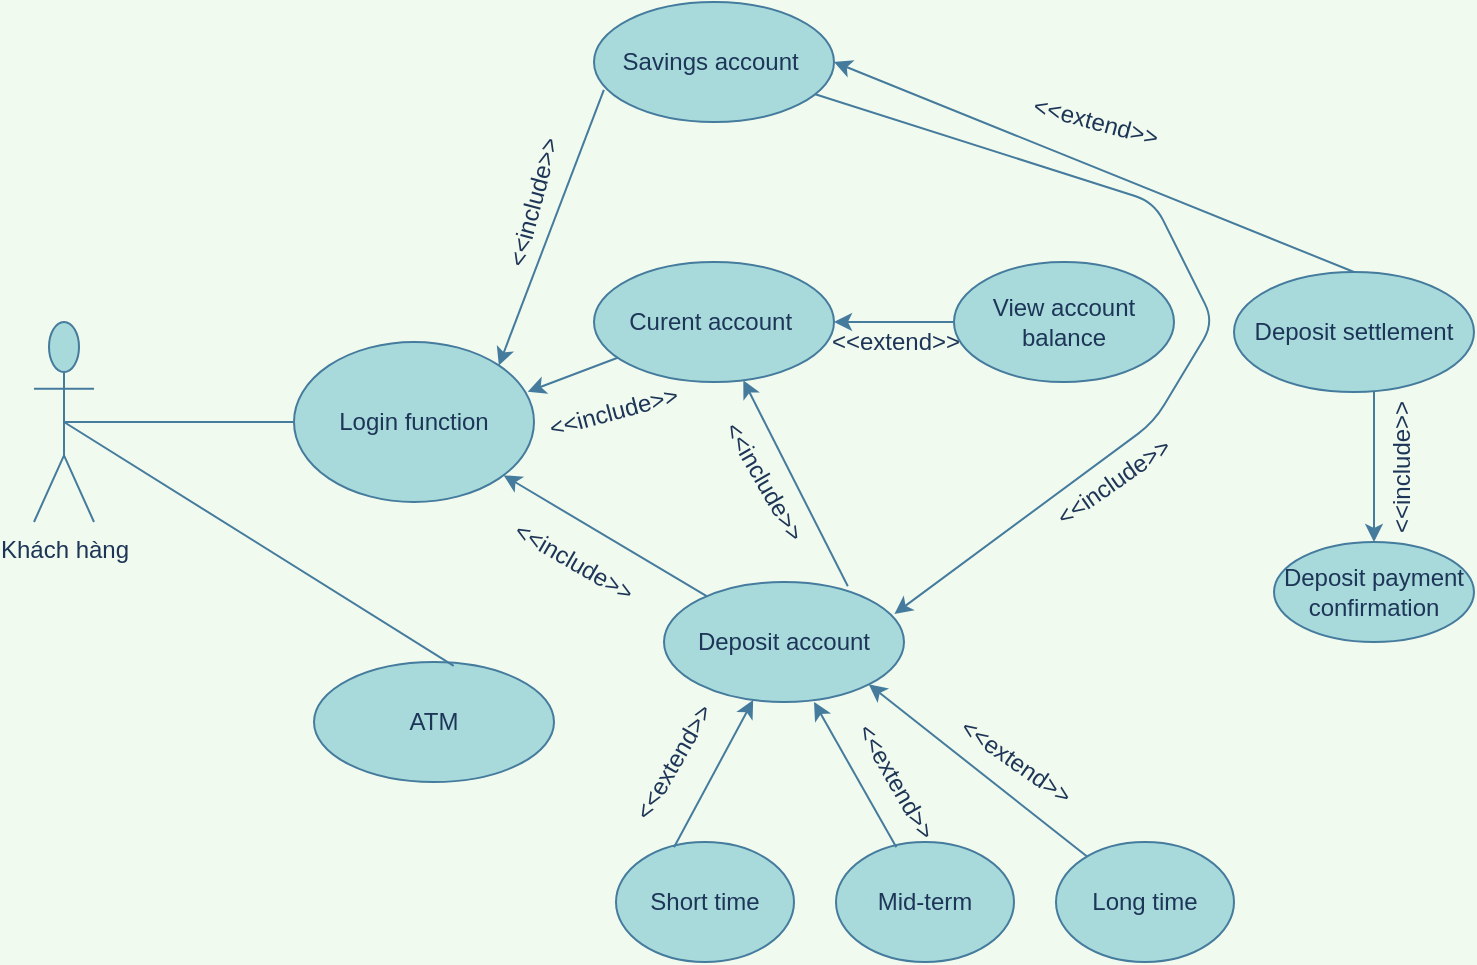 <mxfile version="13.8.0" type="github">
  <diagram id="OSRPkGkU6NR_XRY8WRQ1" name="Page-1">
    <mxGraphModel dx="768" dy="415" grid="1" gridSize="10" guides="1" tooltips="1" connect="1" arrows="1" fold="1" page="1" pageScale="1" pageWidth="850" pageHeight="1100" background="#F1FAEE" math="0" shadow="0">
      <root>
        <mxCell id="0" />
        <mxCell id="1" parent="0" />
        <mxCell id="jtSkYpgdbQJTjtBJyziM-1" value="Khách hàng" style="shape=umlActor;verticalLabelPosition=bottom;verticalAlign=top;html=1;outlineConnect=0;fillColor=#A8DADC;strokeColor=#457B9D;fontColor=#1D3557;" vertex="1" parent="1">
          <mxGeometry x="50" y="230" width="30" height="100" as="geometry" />
        </mxCell>
        <mxCell id="jtSkYpgdbQJTjtBJyziM-3" value="Savings account&amp;nbsp;" style="ellipse;whiteSpace=wrap;html=1;fillColor=#A8DADC;strokeColor=#457B9D;fontColor=#1D3557;" vertex="1" parent="1">
          <mxGeometry x="330" y="70" width="120" height="60" as="geometry" />
        </mxCell>
        <mxCell id="jtSkYpgdbQJTjtBJyziM-5" value="Login function" style="ellipse;whiteSpace=wrap;html=1;fillColor=#A8DADC;strokeColor=#457B9D;fontColor=#1D3557;" vertex="1" parent="1">
          <mxGeometry x="180" y="240" width="120" height="80" as="geometry" />
        </mxCell>
        <mxCell id="jtSkYpgdbQJTjtBJyziM-7" value="Curent account&amp;nbsp;" style="ellipse;whiteSpace=wrap;html=1;fillColor=#A8DADC;strokeColor=#457B9D;fontColor=#1D3557;" vertex="1" parent="1">
          <mxGeometry x="330" y="200" width="120" height="60" as="geometry" />
        </mxCell>
        <mxCell id="jtSkYpgdbQJTjtBJyziM-8" value="Deposit account" style="ellipse;whiteSpace=wrap;html=1;fillColor=#A8DADC;strokeColor=#457B9D;fontColor=#1D3557;" vertex="1" parent="1">
          <mxGeometry x="365" y="360" width="120" height="60" as="geometry" />
        </mxCell>
        <mxCell id="jtSkYpgdbQJTjtBJyziM-9" value="ATM" style="ellipse;whiteSpace=wrap;html=1;fillColor=#A8DADC;strokeColor=#457B9D;fontColor=#1D3557;" vertex="1" parent="1">
          <mxGeometry x="190" y="400" width="120" height="60" as="geometry" />
        </mxCell>
        <mxCell id="jtSkYpgdbQJTjtBJyziM-10" value="" style="endArrow=none;html=1;exitX=0.5;exitY=0.5;exitDx=0;exitDy=0;exitPerimeter=0;entryX=0;entryY=0.5;entryDx=0;entryDy=0;labelBackgroundColor=#F1FAEE;strokeColor=#457B9D;fontColor=#1D3557;" edge="1" parent="1" source="jtSkYpgdbQJTjtBJyziM-1" target="jtSkYpgdbQJTjtBJyziM-5">
          <mxGeometry width="50" height="50" relative="1" as="geometry">
            <mxPoint x="110" y="250" as="sourcePoint" />
            <mxPoint x="420" y="260" as="targetPoint" />
          </mxGeometry>
        </mxCell>
        <mxCell id="jtSkYpgdbQJTjtBJyziM-11" value="" style="endArrow=classic;html=1;entryX=1;entryY=0;entryDx=0;entryDy=0;exitX=0.041;exitY=0.732;exitDx=0;exitDy=0;exitPerimeter=0;labelBackgroundColor=#F1FAEE;strokeColor=#457B9D;fontColor=#1D3557;" edge="1" parent="1" source="jtSkYpgdbQJTjtBJyziM-3" target="jtSkYpgdbQJTjtBJyziM-5">
          <mxGeometry width="50" height="50" relative="1" as="geometry">
            <mxPoint x="370" y="310" as="sourcePoint" />
            <mxPoint x="420" y="260" as="targetPoint" />
          </mxGeometry>
        </mxCell>
        <mxCell id="jtSkYpgdbQJTjtBJyziM-12" value="" style="endArrow=classic;html=1;labelBackgroundColor=#F1FAEE;strokeColor=#457B9D;fontColor=#1D3557;" edge="1" parent="1" source="jtSkYpgdbQJTjtBJyziM-8" target="jtSkYpgdbQJTjtBJyziM-5">
          <mxGeometry width="50" height="50" relative="1" as="geometry">
            <mxPoint x="370" y="310" as="sourcePoint" />
            <mxPoint x="420" y="260" as="targetPoint" />
          </mxGeometry>
        </mxCell>
        <mxCell id="jtSkYpgdbQJTjtBJyziM-13" value="" style="endArrow=classic;html=1;entryX=0.974;entryY=0.311;entryDx=0;entryDy=0;entryPerimeter=0;labelBackgroundColor=#F1FAEE;strokeColor=#457B9D;fontColor=#1D3557;" edge="1" parent="1" source="jtSkYpgdbQJTjtBJyziM-7" target="jtSkYpgdbQJTjtBJyziM-5">
          <mxGeometry width="50" height="50" relative="1" as="geometry">
            <mxPoint x="450" y="290" as="sourcePoint" />
            <mxPoint x="420" y="260" as="targetPoint" />
          </mxGeometry>
        </mxCell>
        <mxCell id="jtSkYpgdbQJTjtBJyziM-14" value="" style="endArrow=none;html=1;exitX=0.5;exitY=0.5;exitDx=0;exitDy=0;exitPerimeter=0;entryX=0.582;entryY=0.032;entryDx=0;entryDy=0;entryPerimeter=0;labelBackgroundColor=#F1FAEE;strokeColor=#457B9D;fontColor=#1D3557;" edge="1" parent="1" source="jtSkYpgdbQJTjtBJyziM-1" target="jtSkYpgdbQJTjtBJyziM-9">
          <mxGeometry width="50" height="50" relative="1" as="geometry">
            <mxPoint x="370" y="370" as="sourcePoint" />
            <mxPoint x="420" y="320" as="targetPoint" />
          </mxGeometry>
        </mxCell>
        <mxCell id="jtSkYpgdbQJTjtBJyziM-15" value="View account balance" style="ellipse;whiteSpace=wrap;html=1;fillColor=#A8DADC;strokeColor=#457B9D;fontColor=#1D3557;" vertex="1" parent="1">
          <mxGeometry x="510" y="200" width="110" height="60" as="geometry" />
        </mxCell>
        <mxCell id="jtSkYpgdbQJTjtBJyziM-16" value="" style="endArrow=classic;html=1;entryX=1;entryY=0.5;entryDx=0;entryDy=0;exitX=0;exitY=0.5;exitDx=0;exitDy=0;labelBackgroundColor=#F1FAEE;strokeColor=#457B9D;fontColor=#1D3557;" edge="1" parent="1" source="jtSkYpgdbQJTjtBJyziM-15" target="jtSkYpgdbQJTjtBJyziM-7">
          <mxGeometry width="50" height="50" relative="1" as="geometry">
            <mxPoint x="410" y="290" as="sourcePoint" />
            <mxPoint x="460" y="240" as="targetPoint" />
          </mxGeometry>
        </mxCell>
        <mxCell id="jtSkYpgdbQJTjtBJyziM-17" value="&amp;lt;&amp;lt;extend&amp;gt;&amp;gt;" style="text;html=1;strokeColor=none;fillColor=none;align=center;verticalAlign=middle;whiteSpace=wrap;rounded=0;fontColor=#1D3557;" vertex="1" parent="1">
          <mxGeometry x="461" y="230" width="40" height="20" as="geometry" />
        </mxCell>
        <mxCell id="jtSkYpgdbQJTjtBJyziM-18" value="" style="endArrow=classic;html=1;exitX=0.766;exitY=0.035;exitDx=0;exitDy=0;exitPerimeter=0;labelBackgroundColor=#F1FAEE;strokeColor=#457B9D;fontColor=#1D3557;" edge="1" parent="1" source="jtSkYpgdbQJTjtBJyziM-8" target="jtSkYpgdbQJTjtBJyziM-7">
          <mxGeometry width="50" height="50" relative="1" as="geometry">
            <mxPoint x="520" y="340" as="sourcePoint" />
            <mxPoint x="560" y="280" as="targetPoint" />
          </mxGeometry>
        </mxCell>
        <mxCell id="jtSkYpgdbQJTjtBJyziM-20" value="Short time" style="ellipse;whiteSpace=wrap;html=1;fillColor=#A8DADC;strokeColor=#457B9D;fontColor=#1D3557;" vertex="1" parent="1">
          <mxGeometry x="341" y="490" width="89" height="60" as="geometry" />
        </mxCell>
        <mxCell id="jtSkYpgdbQJTjtBJyziM-22" value="Mid-term" style="ellipse;whiteSpace=wrap;html=1;fillColor=#A8DADC;strokeColor=#457B9D;fontColor=#1D3557;" vertex="1" parent="1">
          <mxGeometry x="451" y="490" width="89" height="60" as="geometry" />
        </mxCell>
        <mxCell id="jtSkYpgdbQJTjtBJyziM-23" value="Long time" style="ellipse;whiteSpace=wrap;html=1;fillColor=#A8DADC;strokeColor=#457B9D;fontColor=#1D3557;" vertex="1" parent="1">
          <mxGeometry x="561" y="490" width="89" height="60" as="geometry" />
        </mxCell>
        <mxCell id="jtSkYpgdbQJTjtBJyziM-24" value="" style="endArrow=classic;html=1;exitX=0.326;exitY=0.044;exitDx=0;exitDy=0;exitPerimeter=0;labelBackgroundColor=#F1FAEE;strokeColor=#457B9D;fontColor=#1D3557;" edge="1" parent="1" source="jtSkYpgdbQJTjtBJyziM-20" target="jtSkYpgdbQJTjtBJyziM-8">
          <mxGeometry width="50" height="50" relative="1" as="geometry">
            <mxPoint x="370" y="440" as="sourcePoint" />
            <mxPoint x="410" y="423" as="targetPoint" />
          </mxGeometry>
        </mxCell>
        <mxCell id="jtSkYpgdbQJTjtBJyziM-25" value="" style="endArrow=classic;html=1;exitX=0.339;exitY=0.044;exitDx=0;exitDy=0;exitPerimeter=0;labelBackgroundColor=#F1FAEE;strokeColor=#457B9D;fontColor=#1D3557;" edge="1" parent="1" source="jtSkYpgdbQJTjtBJyziM-22">
          <mxGeometry width="50" height="50" relative="1" as="geometry">
            <mxPoint x="370" y="440" as="sourcePoint" />
            <mxPoint x="440" y="420" as="targetPoint" />
          </mxGeometry>
        </mxCell>
        <mxCell id="jtSkYpgdbQJTjtBJyziM-26" value="" style="endArrow=classic;html=1;entryX=1;entryY=1;entryDx=0;entryDy=0;labelBackgroundColor=#F1FAEE;strokeColor=#457B9D;fontColor=#1D3557;" edge="1" parent="1" source="jtSkYpgdbQJTjtBJyziM-23" target="jtSkYpgdbQJTjtBJyziM-8">
          <mxGeometry width="50" height="50" relative="1" as="geometry">
            <mxPoint x="370" y="440" as="sourcePoint" />
            <mxPoint x="420" y="390" as="targetPoint" />
          </mxGeometry>
        </mxCell>
        <mxCell id="jtSkYpgdbQJTjtBJyziM-27" value="&amp;lt;&amp;lt;extend&amp;gt;&amp;gt;" style="text;html=1;strokeColor=none;fillColor=none;align=center;verticalAlign=middle;whiteSpace=wrap;rounded=0;rotation=35;fontColor=#1D3557;" vertex="1" parent="1">
          <mxGeometry x="521" y="440" width="40" height="20" as="geometry" />
        </mxCell>
        <mxCell id="jtSkYpgdbQJTjtBJyziM-28" value="&amp;lt;&amp;lt;extend&amp;gt;&amp;gt;" style="text;html=1;strokeColor=none;fillColor=none;align=center;verticalAlign=middle;whiteSpace=wrap;rounded=0;rotation=60;fontColor=#1D3557;" vertex="1" parent="1">
          <mxGeometry x="460.999" y="450.003" width="40" height="20" as="geometry" />
        </mxCell>
        <mxCell id="jtSkYpgdbQJTjtBJyziM-29" value="&amp;lt;&amp;lt;extend&amp;gt;&amp;gt;" style="text;html=1;strokeColor=none;fillColor=none;align=center;verticalAlign=middle;whiteSpace=wrap;rounded=0;rotation=-60;fontColor=#1D3557;" vertex="1" parent="1">
          <mxGeometry x="349.999" y="440.003" width="40" height="20" as="geometry" />
        </mxCell>
        <mxCell id="jtSkYpgdbQJTjtBJyziM-30" value="&amp;lt;&amp;lt;include&amp;gt;&amp;gt;" style="text;html=1;strokeColor=none;fillColor=none;align=center;verticalAlign=middle;whiteSpace=wrap;rounded=0;rotation=-75;fontColor=#1D3557;" vertex="1" parent="1">
          <mxGeometry x="280" y="160" width="40" height="20" as="geometry" />
        </mxCell>
        <mxCell id="jtSkYpgdbQJTjtBJyziM-31" value="&amp;lt;&amp;lt;include&amp;gt;&amp;gt;" style="text;html=1;strokeColor=none;fillColor=none;align=center;verticalAlign=middle;whiteSpace=wrap;rounded=0;rotation=-15;fontColor=#1D3557;" vertex="1" parent="1">
          <mxGeometry x="319.996" y="264.997" width="40" height="20" as="geometry" />
        </mxCell>
        <mxCell id="jtSkYpgdbQJTjtBJyziM-32" value="&amp;lt;&amp;lt;include&amp;gt;&amp;gt;" style="text;html=1;strokeColor=none;fillColor=none;align=center;verticalAlign=middle;whiteSpace=wrap;rounded=0;rotation=30;fontColor=#1D3557;" vertex="1" parent="1">
          <mxGeometry x="299.996" y="339.997" width="40" height="20" as="geometry" />
        </mxCell>
        <mxCell id="jtSkYpgdbQJTjtBJyziM-33" value="&amp;lt;&amp;lt;include&amp;gt;&amp;gt;" style="text;html=1;strokeColor=none;fillColor=none;align=center;verticalAlign=middle;whiteSpace=wrap;rounded=0;rotation=60;fontColor=#1D3557;" vertex="1" parent="1">
          <mxGeometry x="390" y="300" width="50" height="20" as="geometry" />
        </mxCell>
        <mxCell id="jtSkYpgdbQJTjtBJyziM-35" value="Deposit settlement" style="ellipse;whiteSpace=wrap;html=1;fillColor=#A8DADC;strokeColor=#457B9D;fontColor=#1D3557;" vertex="1" parent="1">
          <mxGeometry x="650" y="205" width="120" height="60" as="geometry" />
        </mxCell>
        <mxCell id="jtSkYpgdbQJTjtBJyziM-37" value="" style="endArrow=classic;html=1;entryX=0.96;entryY=0.266;entryDx=0;entryDy=0;entryPerimeter=0;labelBackgroundColor=#F1FAEE;strokeColor=#457B9D;fontColor=#1D3557;" edge="1" parent="1" source="jtSkYpgdbQJTjtBJyziM-3" target="jtSkYpgdbQJTjtBJyziM-8">
          <mxGeometry width="50" height="50" relative="1" as="geometry">
            <mxPoint x="450" y="111" as="sourcePoint" />
            <mxPoint x="420" y="260" as="targetPoint" />
            <Array as="points">
              <mxPoint x="610" y="170" />
              <mxPoint x="640" y="230" />
              <mxPoint x="610" y="280" />
            </Array>
          </mxGeometry>
        </mxCell>
        <mxCell id="jtSkYpgdbQJTjtBJyziM-38" value="&amp;lt;&amp;lt;include&amp;gt;&amp;gt;" style="text;html=1;strokeColor=none;fillColor=none;align=center;verticalAlign=middle;whiteSpace=wrap;rounded=0;rotation=-35;fontColor=#1D3557;" vertex="1" parent="1">
          <mxGeometry x="570" y="300" width="40" height="20" as="geometry" />
        </mxCell>
        <mxCell id="jtSkYpgdbQJTjtBJyziM-40" value="" style="endArrow=classic;html=1;entryX=1;entryY=0.5;entryDx=0;entryDy=0;exitX=0.5;exitY=0;exitDx=0;exitDy=0;labelBackgroundColor=#F1FAEE;strokeColor=#457B9D;fontColor=#1D3557;" edge="1" parent="1" source="jtSkYpgdbQJTjtBJyziM-35" target="jtSkYpgdbQJTjtBJyziM-3">
          <mxGeometry width="50" height="50" relative="1" as="geometry">
            <mxPoint x="370" y="310" as="sourcePoint" />
            <mxPoint x="420" y="260" as="targetPoint" />
          </mxGeometry>
        </mxCell>
        <mxCell id="jtSkYpgdbQJTjtBJyziM-41" value="&amp;lt;&amp;lt;extend&amp;gt;&amp;gt;" style="text;html=1;strokeColor=none;fillColor=none;align=center;verticalAlign=middle;whiteSpace=wrap;rounded=0;rotation=15;fontColor=#1D3557;" vertex="1" parent="1">
          <mxGeometry x="561" y="120" width="40" height="20" as="geometry" />
        </mxCell>
        <mxCell id="jtSkYpgdbQJTjtBJyziM-42" value="Deposit payment confirmation" style="ellipse;whiteSpace=wrap;html=1;fillColor=#A8DADC;strokeColor=#457B9D;fontColor=#1D3557;" vertex="1" parent="1">
          <mxGeometry x="670" y="340" width="100" height="50" as="geometry" />
        </mxCell>
        <mxCell id="jtSkYpgdbQJTjtBJyziM-43" value="" style="endArrow=classic;html=1;entryX=0.5;entryY=0;entryDx=0;entryDy=0;labelBackgroundColor=#F1FAEE;strokeColor=#457B9D;fontColor=#1D3557;" edge="1" parent="1" target="jtSkYpgdbQJTjtBJyziM-42">
          <mxGeometry width="50" height="50" relative="1" as="geometry">
            <mxPoint x="720" y="265" as="sourcePoint" />
            <mxPoint x="660" y="370" as="targetPoint" />
          </mxGeometry>
        </mxCell>
        <mxCell id="jtSkYpgdbQJTjtBJyziM-44" value="&amp;lt;&amp;lt;include&amp;gt;&amp;gt;" style="text;html=1;strokeColor=none;fillColor=none;align=center;verticalAlign=middle;whiteSpace=wrap;rounded=0;rotation=-90;fontColor=#1D3557;" vertex="1" parent="1">
          <mxGeometry x="715" y="296" width="36.79" height="13.14" as="geometry" />
        </mxCell>
      </root>
    </mxGraphModel>
  </diagram>
</mxfile>

